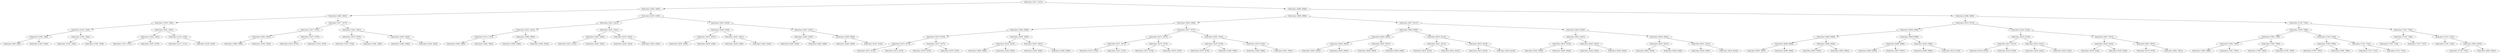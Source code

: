 digraph G{
841808742 [label="Node{data=[4271, 4271]}"]
841808742 -> 605784834
605784834 [label="Node{data=[3485, 3485]}"]
605784834 -> 862385935
862385935 [label="Node{data=[2963, 2963]}"]
862385935 -> 225831023
225831023 [label="Node{data=[1509, 1509]}"]
225831023 -> 1490535788
1490535788 [label="Node{data=[1425, 1425]}"]
1490535788 -> 543950575
543950575 [label="Node{data=[1296, 1296]}"]
543950575 -> 615928674
615928674 [label="Node{data=[809, 809]}"]
543950575 -> 111341835
111341835 [label="Node{data=[1409, 1409]}"]
1490535788 -> 1614325782
1614325782 [label="Node{data=[1492, 1492]}"]
1614325782 -> 539197824
539197824 [label="Node{data=[1454, 1454]}"]
1614325782 -> 915991461
915991461 [label="Node{data=[1508, 1508]}"]
225831023 -> 665026260
665026260 [label="Node{data=[2091, 2091]}"]
665026260 -> 41814574
41814574 [label="Node{data=[1602, 1602]}"]
41814574 -> 1047372896
1047372896 [label="Node{data=[1551, 1551]}"]
41814574 -> 1339663819
1339663819 [label="Node{data=[2076, 2076]}"]
665026260 -> 1932535610
1932535610 [label="Node{data=[2144, 2144]}"]
1932535610 -> 32336904
32336904 [label="Node{data=[2117, 2117]}"]
1932535610 -> 1391494897
1391494897 [label="Node{data=[2359, 2359]}"]
862385935 -> 1350928025
1350928025 [label="Node{data=[3477, 3477]}"]
1350928025 -> 587096644
587096644 [label="Node{data=[3473, 3473]}"]
587096644 -> 1209653055
1209653055 [label="Node{data=[3002, 3002]}"]
1209653055 -> 503842755
503842755 [label="Node{data=[2988, 2988]}"]
1209653055 -> 1648753621
1648753621 [label="Node{data=[3364, 3364]}"]
587096644 -> 871909787
871909787 [label="Node{data=[3475, 3475]}"]
871909787 -> 895406324
895406324 [label="Node{data=[3474, 3474]}"]
871909787 -> 1798762371
1798762371 [label="Node{data=[3476, 3476]}"]
1350928025 -> 643840611
643840611 [label="Node{data=[3481, 3481]}"]
643840611 -> 1470438309
1470438309 [label="Node{data=[3479, 3479]}"]
1470438309 -> 339720405
339720405 [label="Node{data=[3478, 3478]}"]
1470438309 -> 1210648358
1210648358 [label="Node{data=[3480, 3480]}"]
643840611 -> 1874698082
1874698082 [label="Node{data=[3483, 3483]}"]
1874698082 -> 280680707
280680707 [label="Node{data=[3482, 3482]}"]
1874698082 -> 2041197265
2041197265 [label="Node{data=[3484, 3484]}"]
605784834 -> 2042235637
2042235637 [label="Node{data=[4255, 4255]}"]
2042235637 -> 2055199791
2055199791 [label="Node{data=[4221, 4221]}"]
2055199791 -> 1019961506
1019961506 [label="Node{data=[3912, 3912]}"]
1019961506 -> 341832016
341832016 [label="Node{data=[3710, 3710]}"]
341832016 -> 1033616524
1033616524 [label="Node{data=[3486, 3486]}"]
341832016 -> 964788660
964788660 [label="Node{data=[3840, 3840]}"]
1019961506 -> 1588078678
1588078678 [label="Node{data=[3960, 3960]}"]
1588078678 -> 899057570
899057570 [label="Node{data=[3928, 3928]}"]
1588078678 -> 1426666048
1426666048 [label="Node{data=[4040, 4040]}"]
2055199791 -> 1613796724
1613796724 [label="Node{data=[4251, 4251]}"]
1613796724 -> 2143681468
2143681468 [label="Node{data=[4249, 4249]}"]
2143681468 -> 2121259121
2121259121 [label="Node{data=[4233, 4233]}"]
2143681468 -> 1659399886
1659399886 [label="Node{data=[4250, 4250]}"]
1613796724 -> 102227154
102227154 [label="Node{data=[4253, 4253]}"]
102227154 -> 1457508279
1457508279 [label="Node{data=[4252, 4252]}"]
102227154 -> 1458780493
1458780493 [label="Node{data=[4254, 4254]}"]
2042235637 -> 2009899843
2009899843 [label="Node{data=[4263, 4263]}"]
2009899843 -> 1325731876
1325731876 [label="Node{data=[4259, 4259]}"]
1325731876 -> 1729088516
1729088516 [label="Node{data=[4257, 4257]}"]
1729088516 -> 679065849
679065849 [label="Node{data=[4256, 4256]}"]
1729088516 -> 985513998
985513998 [label="Node{data=[4258, 4258]}"]
1325731876 -> 1566466893
1566466893 [label="Node{data=[4261, 4261]}"]
1566466893 -> 1151925006
1151925006 [label="Node{data=[4260, 4260]}"]
1566466893 -> 561200402
561200402 [label="Node{data=[4262, 4262]}"]
2009899843 -> 1973040258
1973040258 [label="Node{data=[4267, 4267]}"]
1973040258 -> 1542485367
1542485367 [label="Node{data=[4265, 4265]}"]
1542485367 -> 1485014412
1485014412 [label="Node{data=[4264, 4264]}"]
1542485367 -> 1621145635
1621145635 [label="Node{data=[4266, 4266]}"]
1973040258 -> 1144700561
1144700561 [label="Node{data=[4269, 4269]}"]
1144700561 -> 481894572
481894572 [label="Node{data=[4268, 4268]}"]
1144700561 -> 1481800018
1481800018 [label="Node{data=[4270, 4270]}"]
841808742 -> 1037476827
1037476827 [label="Node{data=[6086, 6086]}"]
1037476827 -> 747199686
747199686 [label="Node{data=[5898, 5898]}"]
747199686 -> 2036381115
2036381115 [label="Node{data=[5269, 5269]}"]
2036381115 -> 850647852
850647852 [label="Node{data=[4589, 4589]}"]
850647852 -> 989036250
989036250 [label="Node{data=[4275, 4275]}"]
989036250 -> 1551530542
1551530542 [label="Node{data=[4273, 4273]}"]
1551530542 -> 541835639
541835639 [label="Node{data=[4272, 4272]}"]
1551530542 -> 202183913
202183913 [label="Node{data=[4274, 4274]}"]
989036250 -> 766098972
766098972 [label="Node{data=[4277, 4277]}"]
766098972 -> 571280013
571280013 [label="Node{data=[4276, 4276]}"]
766098972 -> 1546856386
1546856386 [label="Node{data=[4278, 4278]}"]
850647852 -> 956156657
956156657 [label="Node{data=[5265, 5265]}"]
956156657 -> 1480907436
1480907436 [label="Node{data=[5233, 5233]}"]
1480907436 -> 316140107
316140107 [label="Node{data=[4948, 4948]}"]
1480907436 -> 1470087908
1470087908 [label="Node{data=[5264, 5264]}"]
956156657 -> 23277732
23277732 [label="Node{data=[5267, 5267]}"]
23277732 -> 2139884446
2139884446 [label="Node{data=[5266, 5266]}"]
23277732 -> 1378100118
1378100118 [label="Node{data=[5268, 5268]}"]
2036381115 -> 2072335316
2072335316 [label="Node{data=[5277, 5277]}"]
2072335316 -> 1677441552
1677441552 [label="Node{data=[5273, 5273]}"]
1677441552 -> 2092211466
2092211466 [label="Node{data=[5271, 5271]}"]
2092211466 -> 259991961
259991961 [label="Node{data=[5270, 5270]}"]
2092211466 -> 1588969553
1588969553 [label="Node{data=[5272, 5272]}"]
1677441552 -> 1612761773
1612761773 [label="Node{data=[5275, 5275]}"]
1612761773 -> 941905774
941905774 [label="Node{data=[5274, 5274]}"]
1612761773 -> 1323401746
1323401746 [label="Node{data=[5276, 5276]}"]
2072335316 -> 1042703575
1042703575 [label="Node{data=[5281, 5281]}"]
1042703575 -> 1479910428
1479910428 [label="Node{data=[5279, 5279]}"]
1479910428 -> 1118832467
1118832467 [label="Node{data=[5278, 5278]}"]
1479910428 -> 8649733
8649733 [label="Node{data=[5280, 5280]}"]
1042703575 -> 219029534
219029534 [label="Node{data=[5519, 5519]}"]
219029534 -> 2020499687
2020499687 [label="Node{data=[5468, 5468]}"]
219029534 -> 983984678
983984678 [label="Node{data=[5841, 5841]}"]
747199686 -> 635095715
635095715 [label="Node{data=[6017, 6017]}"]
635095715 -> 1495793878
1495793878 [label="Node{data=[6009, 6009]}"]
1495793878 -> 1388984908
1388984908 [label="Node{data=[6005, 6005]}"]
1388984908 -> 1538559337
1538559337 [label="Node{data=[6003, 6003]}"]
1538559337 -> 675863406
675863406 [label="Node{data=[6002, 6002]}"]
1538559337 -> 830423041
830423041 [label="Node{data=[6004, 6004]}"]
1388984908 -> 853804088
853804088 [label="Node{data=[6007, 6007]}"]
853804088 -> 1304692936
1304692936 [label="Node{data=[6006, 6006]}"]
853804088 -> 590952885
590952885 [label="Node{data=[6008, 6008]}"]
1495793878 -> 1754073755
1754073755 [label="Node{data=[6013, 6013]}"]
1754073755 -> 2061112950
2061112950 [label="Node{data=[6011, 6011]}"]
2061112950 -> 389403565
389403565 [label="Node{data=[6010, 6010]}"]
2061112950 -> 2100016239
2100016239 [label="Node{data=[6012, 6012]}"]
1754073755 -> 2104664195
2104664195 [label="Node{data=[6015, 6015]}"]
2104664195 -> 1471242493
1471242493 [label="Node{data=[6014, 6014]}"]
2104664195 -> 1856006429
1856006429 [label="Node{data=[6016, 6016]}"]
635095715 -> 1317544042
1317544042 [label="Node{data=[6025, 6025]}"]
1317544042 -> 639039360
639039360 [label="Node{data=[6021, 6021]}"]
639039360 -> 2063387959
2063387959 [label="Node{data=[6019, 6019]}"]
2063387959 -> 393849844
393849844 [label="Node{data=[6018, 6018]}"]
2063387959 -> 410866177
410866177 [label="Node{data=[6020, 6020]}"]
639039360 -> 155589753
155589753 [label="Node{data=[6023, 6023]}"]
155589753 -> 357563667
357563667 [label="Node{data=[6022, 6022]}"]
155589753 -> 1337180741
1337180741 [label="Node{data=[6024, 6024]}"]
1317544042 -> 1026325736
1026325736 [label="Node{data=[6029, 6029]}"]
1026325736 -> 78645984
78645984 [label="Node{data=[6027, 6027]}"]
78645984 -> 1862125568
1862125568 [label="Node{data=[6026, 6026]}"]
78645984 -> 1066245744
1066245744 [label="Node{data=[6028, 6028]}"]
1026325736 -> 1628991061
1628991061 [label="Node{data=[6031, 6031]}"]
1628991061 -> 1702596508
1702596508 [label="Node{data=[6030, 6030]}"]
1628991061 -> 1707534075
1707534075 [label="Node{data=[6032, 6032]}"]
1037476827 -> 921410093
921410093 [label="Node{data=[6880, 6880]}"]
921410093 -> 337846371
337846371 [label="Node{data=[6315, 6315]}"]
337846371 -> 756894228
756894228 [label="Node{data=[6094, 6094]}"]
756894228 -> 2134802546
2134802546 [label="Node{data=[6090, 6090]}"]
2134802546 -> 367941450
367941450 [label="Node{data=[6088, 6088]}"]
367941450 -> 415452588
415452588 [label="Node{data=[6087, 6087]}"]
367941450 -> 1598679370
1598679370 [label="Node{data=[6089, 6089]}"]
2134802546 -> 1417666497
1417666497 [label="Node{data=[6092, 6092]}"]
1417666497 -> 860657155
860657155 [label="Node{data=[6091, 6091]}"]
1417666497 -> 836764651
836764651 [label="Node{data=[6093, 6093]}"]
756894228 -> 561229604
561229604 [label="Node{data=[6098, 6098]}"]
561229604 -> 198769948
198769948 [label="Node{data=[6096, 6096]}"]
198769948 -> 1559465706
1559465706 [label="Node{data=[6095, 6095]}"]
198769948 -> 1841115588
1841115588 [label="Node{data=[6097, 6097]}"]
561229604 -> 1359722968
1359722968 [label="Node{data=[6100, 6100]}"]
1359722968 -> 502763256
502763256 [label="Node{data=[6099, 6099]}"]
1359722968 -> 1563678578
1563678578 [label="Node{data=[6314, 6314]}"]
337846371 -> 1501888001
1501888001 [label="Node{data=[6323, 6323]}"]
1501888001 -> 1439521168
1439521168 [label="Node{data=[6319, 6319]}"]
1439521168 -> 1961663903
1961663903 [label="Node{data=[6317, 6317]}"]
1961663903 -> 933710903
933710903 [label="Node{data=[6316, 6316]}"]
1961663903 -> 1227737140
1227737140 [label="Node{data=[6318, 6318]}"]
1439521168 -> 1980959064
1980959064 [label="Node{data=[6321, 6321]}"]
1980959064 -> 1719890528
1719890528 [label="Node{data=[6320, 6320]}"]
1980959064 -> 1799900275
1799900275 [label="Node{data=[6322, 6322]}"]
1501888001 -> 1283671366
1283671366 [label="Node{data=[6327, 6327]}"]
1283671366 -> 582274119
582274119 [label="Node{data=[6325, 6325]}"]
582274119 -> 1608104451
1608104451 [label="Node{data=[6324, 6324]}"]
582274119 -> 1994088031
1994088031 [label="Node{data=[6326, 6326]}"]
1283671366 -> 547658935
547658935 [label="Node{data=[6627, 6627]}"]
547658935 -> 611760656
611760656 [label="Node{data=[6370, 6370]}"]
547658935 -> 913118527
913118527 [label="Node{data=[6821, 6821]}"]
921410093 -> 443063307
443063307 [label="Node{data=[7104, 7104]}"]
443063307 -> 506329813
506329813 [label="Node{data=[7096, 7096]}"]
506329813 -> 253388090
253388090 [label="Node{data=[7092, 7092]}"]
253388090 -> 1367366923
1367366923 [label="Node{data=[7090, 7090]}"]
1367366923 -> 257297396
257297396 [label="Node{data=[7089, 7089]}"]
1367366923 -> 2128393113
2128393113 [label="Node{data=[7091, 7091]}"]
253388090 -> 582167245
582167245 [label="Node{data=[7094, 7094]}"]
582167245 -> 1896371093
1896371093 [label="Node{data=[7093, 7093]}"]
582167245 -> 1312751595
1312751595 [label="Node{data=[7095, 7095]}"]
506329813 -> 1432735182
1432735182 [label="Node{data=[7100, 7100]}"]
1432735182 -> 1857773805
1857773805 [label="Node{data=[7098, 7098]}"]
1857773805 -> 1562116692
1562116692 [label="Node{data=[7097, 7097]}"]
1857773805 -> 1684303803
1684303803 [label="Node{data=[7099, 7099]}"]
1432735182 -> 521454916
521454916 [label="Node{data=[7102, 7102]}"]
521454916 -> 706568771
706568771 [label="Node{data=[7101, 7101]}"]
521454916 -> 397331446
397331446 [label="Node{data=[7103, 7103]}"]
443063307 -> 1349547791
1349547791 [label="Node{data=[7108, 7108]}"]
1349547791 -> 1769449120
1769449120 [label="Node{data=[7106, 7106]}"]
1769449120 -> 683269815
683269815 [label="Node{data=[7105, 7105]}"]
1769449120 -> 1235829037
1235829037 [label="Node{data=[7107, 7107]}"]
1349547791 -> 447909656
447909656 [label="Node{data=[7215, 7215]}"]
447909656 -> 1311012936
1311012936 [label="Node{data=[7109, 7109]}"]
447909656 -> 672029533
672029533 [label="Node{data=[8503, 8503]}"]
672029533 -> 732813144
732813144 [label="Node{data=[7720, 7720]}"]
672029533 -> 627660666
627660666 [label="Node{data=[9063, 9063]}"]
}